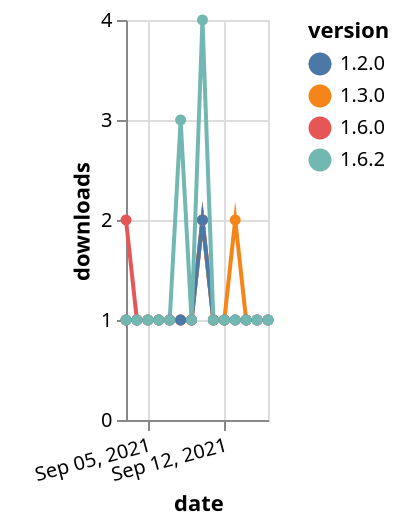 {"$schema": "https://vega.github.io/schema/vega-lite/v5.json", "description": "A simple bar chart with embedded data.", "data": {"values": [{"date": "2021-09-03", "total": 356, "delta": 2, "version": "1.6.0"}, {"date": "2021-09-04", "total": 357, "delta": 1, "version": "1.6.0"}, {"date": "2021-09-05", "total": 358, "delta": 1, "version": "1.6.0"}, {"date": "2021-09-06", "total": 359, "delta": 1, "version": "1.6.0"}, {"date": "2021-09-07", "total": 360, "delta": 1, "version": "1.6.0"}, {"date": "2021-09-08", "total": 361, "delta": 1, "version": "1.6.0"}, {"date": "2021-09-09", "total": 362, "delta": 1, "version": "1.6.0"}, {"date": "2021-09-10", "total": 364, "delta": 2, "version": "1.6.0"}, {"date": "2021-09-11", "total": 365, "delta": 1, "version": "1.6.0"}, {"date": "2021-09-12", "total": 366, "delta": 1, "version": "1.6.0"}, {"date": "2021-09-13", "total": 367, "delta": 1, "version": "1.6.0"}, {"date": "2021-09-14", "total": 368, "delta": 1, "version": "1.6.0"}, {"date": "2021-09-15", "total": 369, "delta": 1, "version": "1.6.0"}, {"date": "2021-09-16", "total": 370, "delta": 1, "version": "1.6.0"}, {"date": "2021-09-03", "total": 366, "delta": 1, "version": "1.3.0"}, {"date": "2021-09-04", "total": 367, "delta": 1, "version": "1.3.0"}, {"date": "2021-09-05", "total": 368, "delta": 1, "version": "1.3.0"}, {"date": "2021-09-06", "total": 369, "delta": 1, "version": "1.3.0"}, {"date": "2021-09-07", "total": 370, "delta": 1, "version": "1.3.0"}, {"date": "2021-09-08", "total": 371, "delta": 1, "version": "1.3.0"}, {"date": "2021-09-09", "total": 372, "delta": 1, "version": "1.3.0"}, {"date": "2021-09-10", "total": 374, "delta": 2, "version": "1.3.0"}, {"date": "2021-09-11", "total": 375, "delta": 1, "version": "1.3.0"}, {"date": "2021-09-12", "total": 376, "delta": 1, "version": "1.3.0"}, {"date": "2021-09-13", "total": 378, "delta": 2, "version": "1.3.0"}, {"date": "2021-09-14", "total": 379, "delta": 1, "version": "1.3.0"}, {"date": "2021-09-15", "total": 380, "delta": 1, "version": "1.3.0"}, {"date": "2021-09-16", "total": 381, "delta": 1, "version": "1.3.0"}, {"date": "2021-09-03", "total": 257, "delta": 1, "version": "1.2.0"}, {"date": "2021-09-04", "total": 258, "delta": 1, "version": "1.2.0"}, {"date": "2021-09-05", "total": 259, "delta": 1, "version": "1.2.0"}, {"date": "2021-09-06", "total": 260, "delta": 1, "version": "1.2.0"}, {"date": "2021-09-07", "total": 261, "delta": 1, "version": "1.2.0"}, {"date": "2021-09-08", "total": 262, "delta": 1, "version": "1.2.0"}, {"date": "2021-09-09", "total": 263, "delta": 1, "version": "1.2.0"}, {"date": "2021-09-10", "total": 265, "delta": 2, "version": "1.2.0"}, {"date": "2021-09-11", "total": 266, "delta": 1, "version": "1.2.0"}, {"date": "2021-09-12", "total": 267, "delta": 1, "version": "1.2.0"}, {"date": "2021-09-13", "total": 268, "delta": 1, "version": "1.2.0"}, {"date": "2021-09-14", "total": 269, "delta": 1, "version": "1.2.0"}, {"date": "2021-09-15", "total": 270, "delta": 1, "version": "1.2.0"}, {"date": "2021-09-16", "total": 271, "delta": 1, "version": "1.2.0"}, {"date": "2021-09-03", "total": 267, "delta": 1, "version": "1.6.2"}, {"date": "2021-09-04", "total": 268, "delta": 1, "version": "1.6.2"}, {"date": "2021-09-05", "total": 269, "delta": 1, "version": "1.6.2"}, {"date": "2021-09-06", "total": 270, "delta": 1, "version": "1.6.2"}, {"date": "2021-09-07", "total": 271, "delta": 1, "version": "1.6.2"}, {"date": "2021-09-08", "total": 274, "delta": 3, "version": "1.6.2"}, {"date": "2021-09-09", "total": 275, "delta": 1, "version": "1.6.2"}, {"date": "2021-09-10", "total": 279, "delta": 4, "version": "1.6.2"}, {"date": "2021-09-11", "total": 280, "delta": 1, "version": "1.6.2"}, {"date": "2021-09-12", "total": 281, "delta": 1, "version": "1.6.2"}, {"date": "2021-09-13", "total": 282, "delta": 1, "version": "1.6.2"}, {"date": "2021-09-14", "total": 283, "delta": 1, "version": "1.6.2"}, {"date": "2021-09-15", "total": 284, "delta": 1, "version": "1.6.2"}, {"date": "2021-09-16", "total": 285, "delta": 1, "version": "1.6.2"}]}, "width": "container", "mark": {"type": "line", "point": {"filled": true}}, "encoding": {"x": {"field": "date", "type": "temporal", "timeUnit": "yearmonthdate", "title": "date", "axis": {"labelAngle": -15}}, "y": {"field": "delta", "type": "quantitative", "title": "downloads"}, "color": {"field": "version", "type": "nominal"}, "tooltip": {"field": "delta"}}}